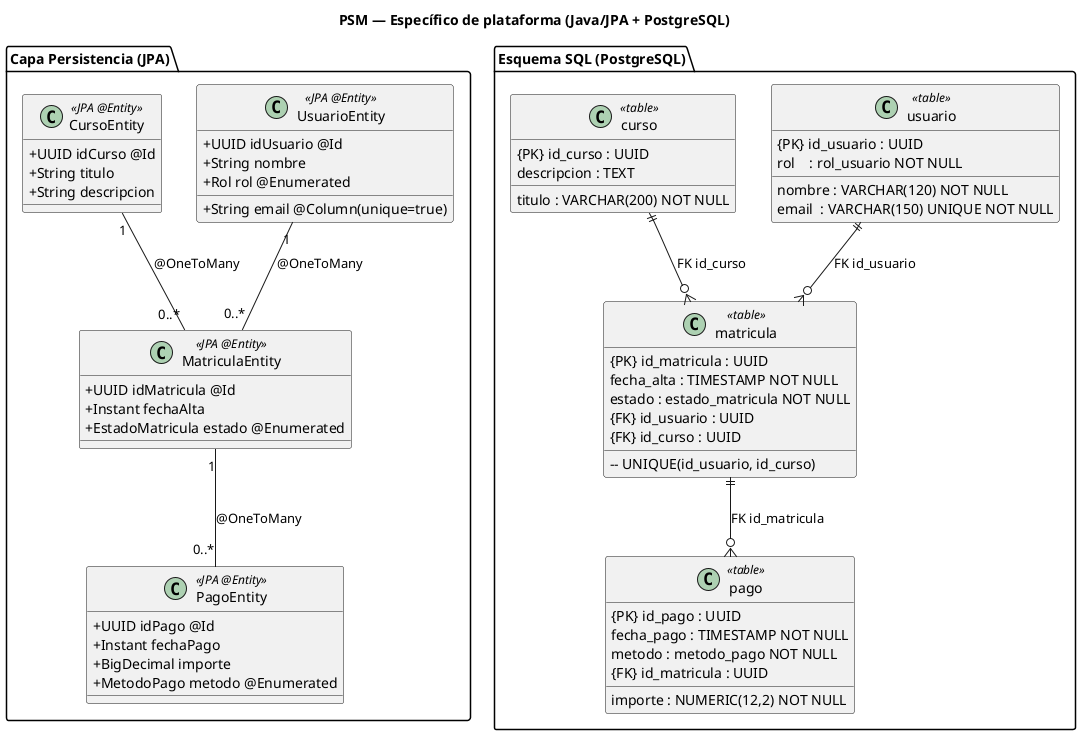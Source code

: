 @startuml
skinparam classAttributeIconSize 0
skinparam shadowing false
title PSM — Específico de plataforma (Java/JPA + PostgreSQL)

package "Capa Persistencia (JPA)" {
  class UsuarioEntity <<JPA @Entity>> {
    +UUID idUsuario @Id
    +String nombre
    +String email @Column(unique=true)
    +Rol rol @Enumerated
  }

  class CursoEntity <<JPA @Entity>> {
    +UUID idCurso @Id
    +String titulo
    +String descripcion
  }

  class MatriculaEntity <<JPA @Entity>> {
    +UUID idMatricula @Id
    +Instant fechaAlta
    +EstadoMatricula estado @Enumerated
  }

  class PagoEntity <<JPA @Entity>> {
    +UUID idPago @Id
    +Instant fechaPago
    +BigDecimal importe
    +MetodoPago metodo @Enumerated
  }

  UsuarioEntity "1" -- "0..*" MatriculaEntity : @OneToMany
  CursoEntity   "1" -- "0..*" MatriculaEntity : @OneToMany
  MatriculaEntity "1" -- "0..*" PagoEntity    : @OneToMany
}

package "Esquema SQL (PostgreSQL)" {
  class usuario <<table>> {
    {PK} id_usuario : UUID
    nombre : VARCHAR(120) NOT NULL
    email  : VARCHAR(150) UNIQUE NOT NULL
    rol    : rol_usuario NOT NULL
  }

  class curso <<table>> {
    {PK} id_curso : UUID
    titulo : VARCHAR(200) NOT NULL
    descripcion : TEXT
  }

  class matricula <<table>> {
    {PK} id_matricula : UUID
    fecha_alta : TIMESTAMP NOT NULL
    estado : estado_matricula NOT NULL
    {FK} id_usuario : UUID
    {FK} id_curso : UUID
    -- UNIQUE(id_usuario, id_curso)
  }

  class pago <<table>> {
    {PK} id_pago : UUID
    fecha_pago : TIMESTAMP NOT NULL
    importe : NUMERIC(12,2) NOT NULL
    metodo : metodo_pago NOT NULL
    {FK} id_matricula : UUID
  }

  usuario ||--o{ matricula : FK id_usuario
  curso   ||--o{ matricula : FK id_curso
  matricula ||--o{ pago    : FK id_matricula
}
@enduml
